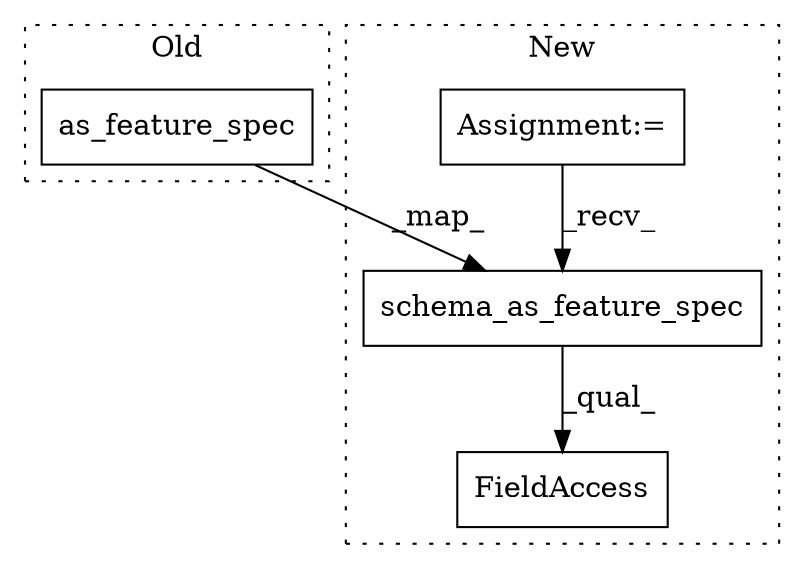 digraph G {
subgraph cluster0 {
1 [label="as_feature_spec" a="32" s="2475" l="17" shape="box"];
label = "Old";
style="dotted";
}
subgraph cluster1 {
2 [label="schema_as_feature_spec" a="32" s="2555,2597" l="23,1" shape="box"];
3 [label="FieldAccess" a="22" s="2542" l="69" shape="box"];
4 [label="Assignment:=" a="7" s="2185" l="12" shape="box"];
label = "New";
style="dotted";
}
1 -> 2 [label="_map_"];
2 -> 3 [label="_qual_"];
4 -> 2 [label="_recv_"];
}